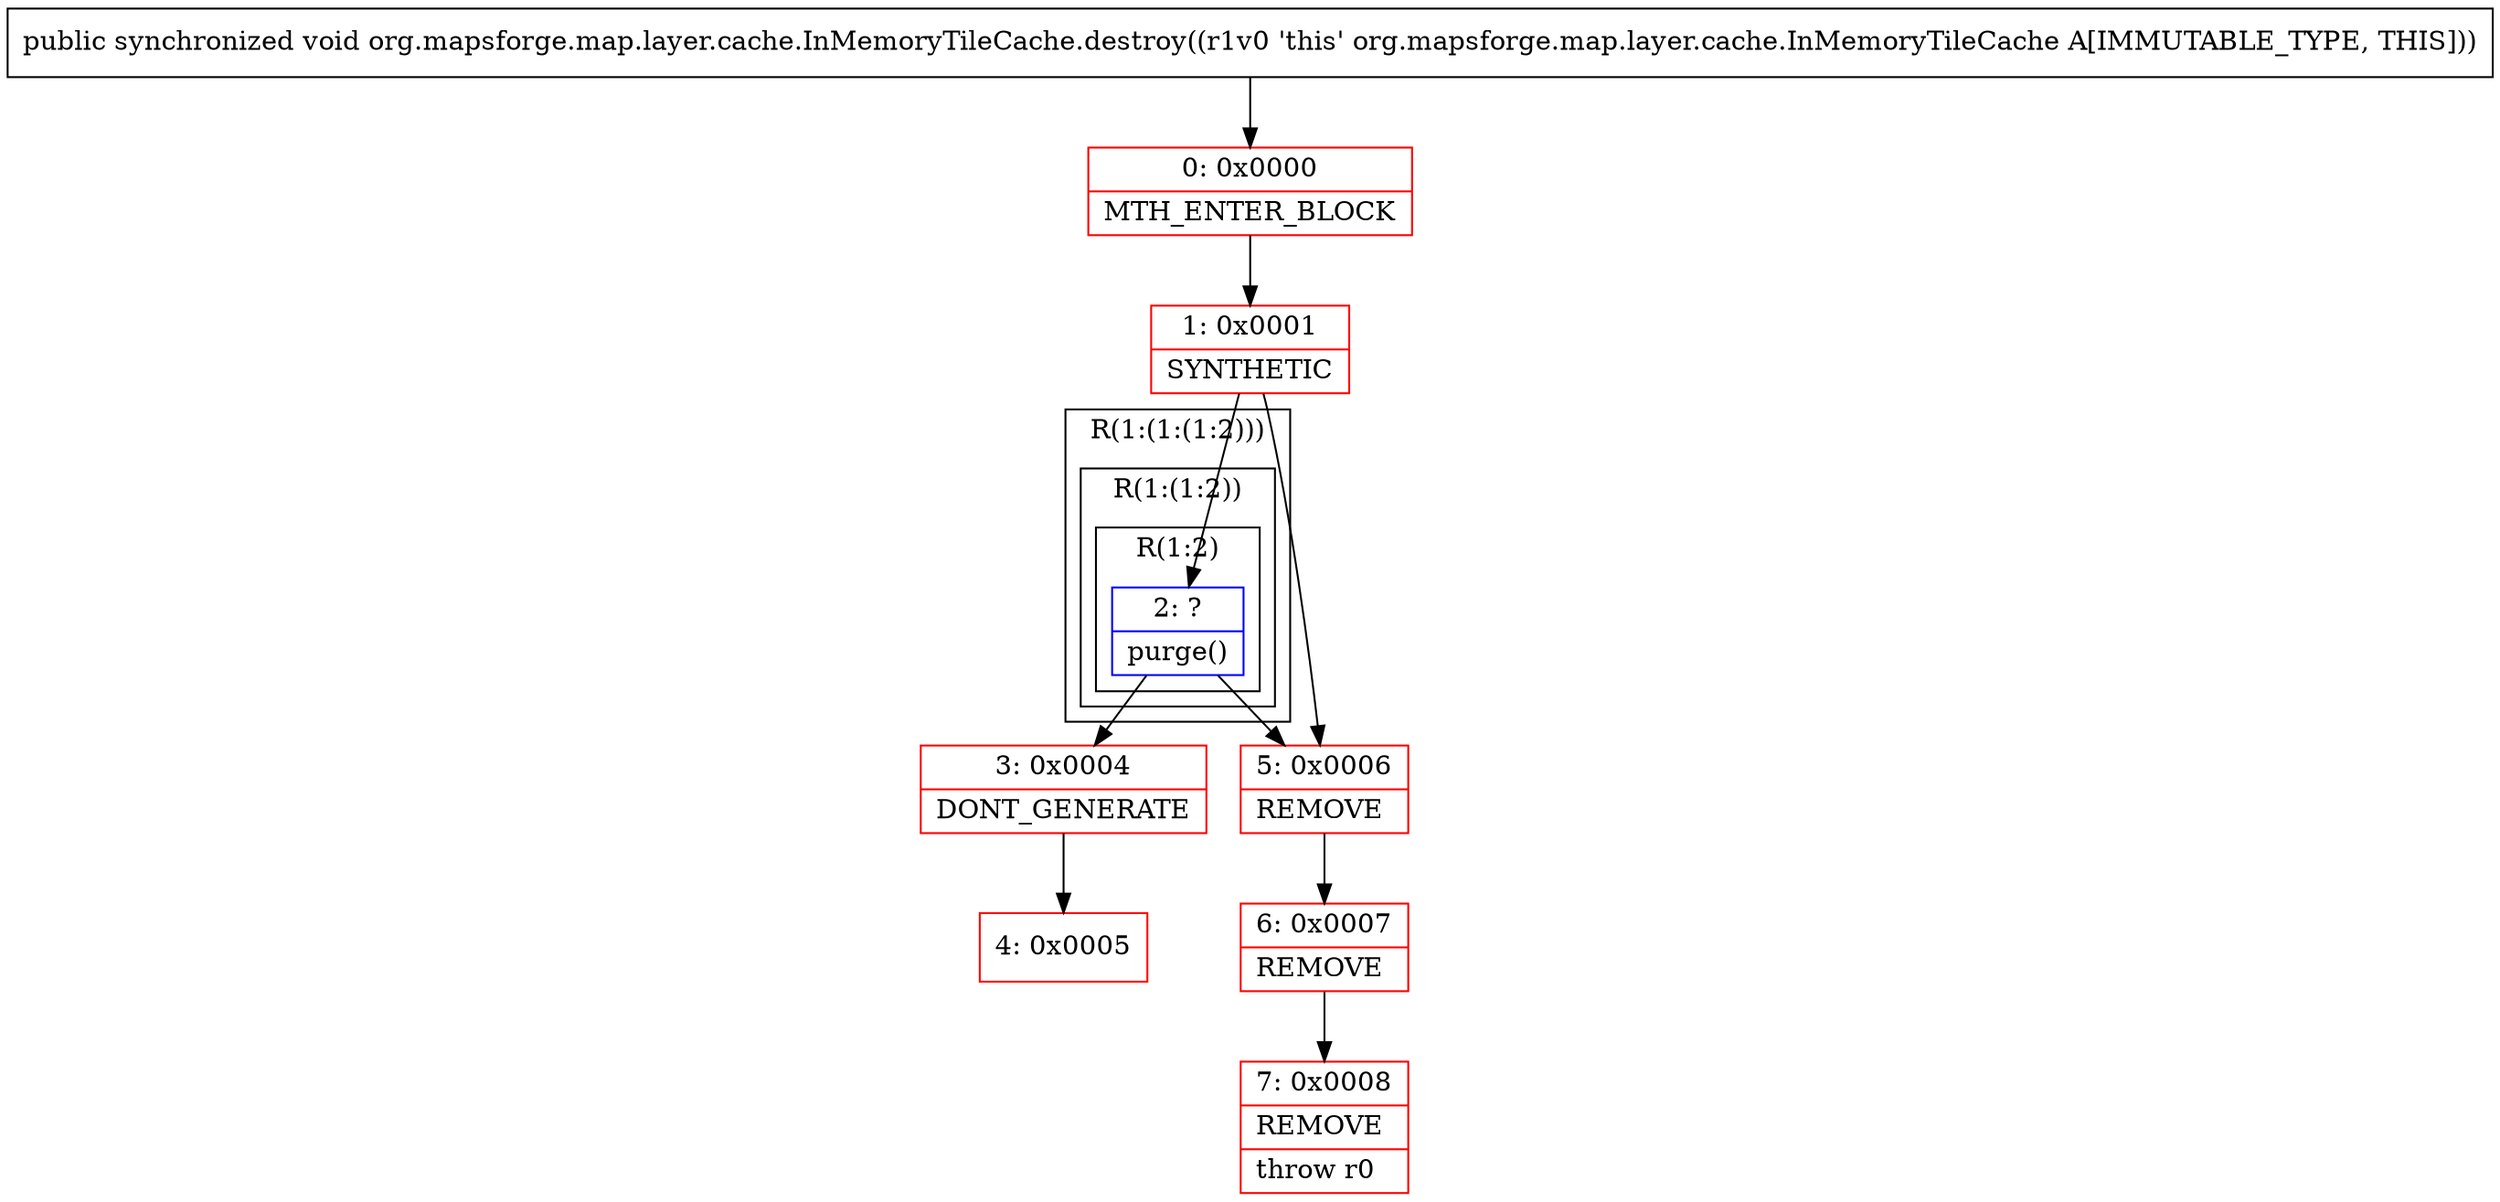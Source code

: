 digraph "CFG fororg.mapsforge.map.layer.cache.InMemoryTileCache.destroy()V" {
subgraph cluster_Region_1966136290 {
label = "R(1:(1:(1:2)))";
node [shape=record,color=blue];
subgraph cluster_Region_292565207 {
label = "R(1:(1:2))";
node [shape=record,color=blue];
subgraph cluster_Region_561028203 {
label = "R(1:2)";
node [shape=record,color=blue];
Node_2 [shape=record,label="{2\:\ ?|purge()\l}"];
}
}
}
Node_0 [shape=record,color=red,label="{0\:\ 0x0000|MTH_ENTER_BLOCK\l}"];
Node_1 [shape=record,color=red,label="{1\:\ 0x0001|SYNTHETIC\l}"];
Node_3 [shape=record,color=red,label="{3\:\ 0x0004|DONT_GENERATE\l}"];
Node_4 [shape=record,color=red,label="{4\:\ 0x0005}"];
Node_5 [shape=record,color=red,label="{5\:\ 0x0006|REMOVE\l}"];
Node_6 [shape=record,color=red,label="{6\:\ 0x0007|REMOVE\l}"];
Node_7 [shape=record,color=red,label="{7\:\ 0x0008|REMOVE\l|throw r0\l}"];
MethodNode[shape=record,label="{public synchronized void org.mapsforge.map.layer.cache.InMemoryTileCache.destroy((r1v0 'this' org.mapsforge.map.layer.cache.InMemoryTileCache A[IMMUTABLE_TYPE, THIS])) }"];
MethodNode -> Node_0;
Node_2 -> Node_3;
Node_2 -> Node_5;
Node_0 -> Node_1;
Node_1 -> Node_2;
Node_1 -> Node_5;
Node_3 -> Node_4;
Node_5 -> Node_6;
Node_6 -> Node_7;
}

